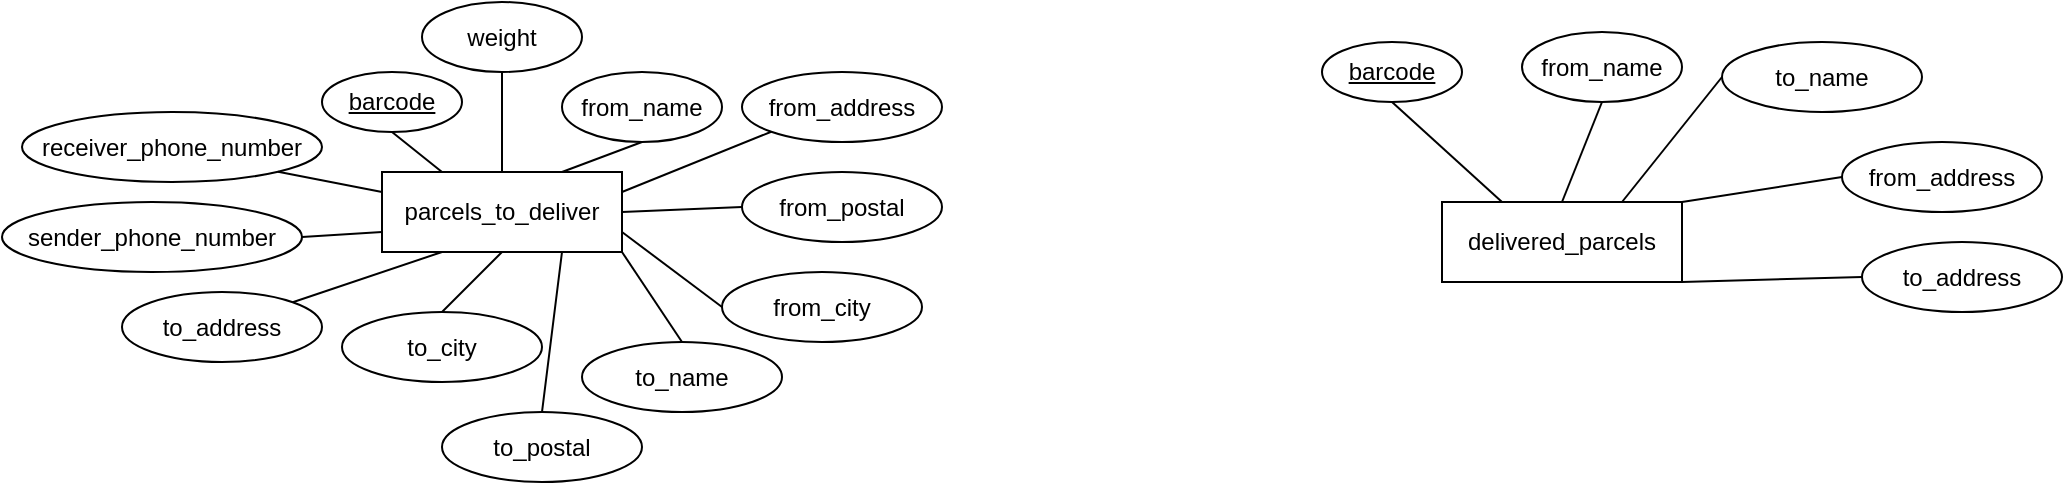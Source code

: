 <mxfile version="24.7.12">
  <diagram name="Seite-1" id="yl_nS6NoV1mKi05wx8sm">
    <mxGraphModel dx="1290" dy="596" grid="1" gridSize="10" guides="1" tooltips="1" connect="1" arrows="1" fold="1" page="1" pageScale="1" pageWidth="1169" pageHeight="827" math="0" shadow="0">
      <root>
        <mxCell id="0" />
        <mxCell id="1" parent="0" />
        <mxCell id="4-ZppeO4a1uy9IRK5gXB-1" value="parcels_to_deliver" style="rounded=0;whiteSpace=wrap;html=1;" vertex="1" parent="1">
          <mxGeometry x="240" y="145" width="120" height="40" as="geometry" />
        </mxCell>
        <mxCell id="4-ZppeO4a1uy9IRK5gXB-2" value="&lt;u&gt;barcode&lt;/u&gt;" style="ellipse;whiteSpace=wrap;html=1;" vertex="1" parent="1">
          <mxGeometry x="210" y="95" width="70" height="30" as="geometry" />
        </mxCell>
        <mxCell id="4-ZppeO4a1uy9IRK5gXB-3" value="" style="endArrow=none;html=1;rounded=0;entryX=0.5;entryY=1;entryDx=0;entryDy=0;exitX=0.25;exitY=0;exitDx=0;exitDy=0;" edge="1" parent="1" source="4-ZppeO4a1uy9IRK5gXB-1" target="4-ZppeO4a1uy9IRK5gXB-2">
          <mxGeometry width="50" height="50" relative="1" as="geometry">
            <mxPoint x="260" y="135" as="sourcePoint" />
            <mxPoint x="310" y="85" as="targetPoint" />
          </mxGeometry>
        </mxCell>
        <mxCell id="4-ZppeO4a1uy9IRK5gXB-4" value="weight" style="ellipse;whiteSpace=wrap;html=1;" vertex="1" parent="1">
          <mxGeometry x="260" y="60" width="80" height="35" as="geometry" />
        </mxCell>
        <mxCell id="4-ZppeO4a1uy9IRK5gXB-5" value="" style="endArrow=none;html=1;rounded=0;entryX=0.5;entryY=1;entryDx=0;entryDy=0;exitX=0.5;exitY=0;exitDx=0;exitDy=0;" edge="1" parent="1" source="4-ZppeO4a1uy9IRK5gXB-1" target="4-ZppeO4a1uy9IRK5gXB-4">
          <mxGeometry width="50" height="50" relative="1" as="geometry">
            <mxPoint x="470" y="145" as="sourcePoint" />
            <mxPoint x="520" y="95" as="targetPoint" />
          </mxGeometry>
        </mxCell>
        <mxCell id="4-ZppeO4a1uy9IRK5gXB-6" value="from_name" style="ellipse;whiteSpace=wrap;html=1;" vertex="1" parent="1">
          <mxGeometry x="330" y="95" width="80" height="35" as="geometry" />
        </mxCell>
        <mxCell id="4-ZppeO4a1uy9IRK5gXB-7" value="" style="endArrow=none;html=1;rounded=0;entryX=0.5;entryY=1;entryDx=0;entryDy=0;exitX=0.75;exitY=0;exitDx=0;exitDy=0;" edge="1" parent="1" source="4-ZppeO4a1uy9IRK5gXB-1" target="4-ZppeO4a1uy9IRK5gXB-6">
          <mxGeometry width="50" height="50" relative="1" as="geometry">
            <mxPoint x="340" y="160" as="sourcePoint" />
            <mxPoint x="340" y="95" as="targetPoint" />
          </mxGeometry>
        </mxCell>
        <mxCell id="4-ZppeO4a1uy9IRK5gXB-8" value="from_address" style="ellipse;whiteSpace=wrap;html=1;" vertex="1" parent="1">
          <mxGeometry x="420" y="95" width="100" height="35" as="geometry" />
        </mxCell>
        <mxCell id="4-ZppeO4a1uy9IRK5gXB-9" value="" style="endArrow=none;html=1;rounded=0;entryX=0;entryY=1;entryDx=0;entryDy=0;exitX=1;exitY=0.25;exitDx=0;exitDy=0;" edge="1" parent="1" source="4-ZppeO4a1uy9IRK5gXB-1" target="4-ZppeO4a1uy9IRK5gXB-8">
          <mxGeometry width="50" height="50" relative="1" as="geometry">
            <mxPoint x="340" y="155" as="sourcePoint" />
            <mxPoint x="400" y="105" as="targetPoint" />
          </mxGeometry>
        </mxCell>
        <mxCell id="4-ZppeO4a1uy9IRK5gXB-10" value="from_postal" style="ellipse;whiteSpace=wrap;html=1;" vertex="1" parent="1">
          <mxGeometry x="420" y="145" width="100" height="35" as="geometry" />
        </mxCell>
        <mxCell id="4-ZppeO4a1uy9IRK5gXB-11" value="from_city" style="ellipse;whiteSpace=wrap;html=1;" vertex="1" parent="1">
          <mxGeometry x="410" y="195" width="100" height="35" as="geometry" />
        </mxCell>
        <mxCell id="4-ZppeO4a1uy9IRK5gXB-12" value="to_name" style="ellipse;whiteSpace=wrap;html=1;" vertex="1" parent="1">
          <mxGeometry x="340" y="230" width="100" height="35" as="geometry" />
        </mxCell>
        <mxCell id="4-ZppeO4a1uy9IRK5gXB-13" value="to_address" style="ellipse;whiteSpace=wrap;html=1;" vertex="1" parent="1">
          <mxGeometry x="110" y="205" width="100" height="35" as="geometry" />
        </mxCell>
        <mxCell id="4-ZppeO4a1uy9IRK5gXB-14" value="to_postal" style="ellipse;whiteSpace=wrap;html=1;" vertex="1" parent="1">
          <mxGeometry x="270" y="265" width="100" height="35" as="geometry" />
        </mxCell>
        <mxCell id="4-ZppeO4a1uy9IRK5gXB-15" value="to_city" style="ellipse;whiteSpace=wrap;html=1;" vertex="1" parent="1">
          <mxGeometry x="220" y="215" width="100" height="35" as="geometry" />
        </mxCell>
        <mxCell id="4-ZppeO4a1uy9IRK5gXB-16" value="sender_phone_number" style="ellipse;whiteSpace=wrap;html=1;" vertex="1" parent="1">
          <mxGeometry x="50" y="160" width="150" height="35" as="geometry" />
        </mxCell>
        <mxCell id="4-ZppeO4a1uy9IRK5gXB-17" value="receiver_phone_number" style="ellipse;whiteSpace=wrap;html=1;" vertex="1" parent="1">
          <mxGeometry x="60" y="115" width="150" height="35" as="geometry" />
        </mxCell>
        <mxCell id="4-ZppeO4a1uy9IRK5gXB-18" value="" style="endArrow=none;html=1;rounded=0;entryX=1;entryY=1;entryDx=0;entryDy=0;exitX=0;exitY=0.25;exitDx=0;exitDy=0;" edge="1" parent="1" source="4-ZppeO4a1uy9IRK5gXB-1" target="4-ZppeO4a1uy9IRK5gXB-17">
          <mxGeometry width="50" height="50" relative="1" as="geometry">
            <mxPoint x="280" y="155" as="sourcePoint" />
            <mxPoint x="225" y="105" as="targetPoint" />
          </mxGeometry>
        </mxCell>
        <mxCell id="4-ZppeO4a1uy9IRK5gXB-19" value="" style="endArrow=none;html=1;rounded=0;entryX=1;entryY=0.5;entryDx=0;entryDy=0;exitX=0;exitY=0.75;exitDx=0;exitDy=0;" edge="1" parent="1" source="4-ZppeO4a1uy9IRK5gXB-1" target="4-ZppeO4a1uy9IRK5gXB-16">
          <mxGeometry width="50" height="50" relative="1" as="geometry">
            <mxPoint x="250" y="165" as="sourcePoint" />
            <mxPoint x="189" y="150" as="targetPoint" />
          </mxGeometry>
        </mxCell>
        <mxCell id="4-ZppeO4a1uy9IRK5gXB-20" value="" style="endArrow=none;html=1;rounded=0;entryX=1;entryY=0;entryDx=0;entryDy=0;exitX=0.25;exitY=1;exitDx=0;exitDy=0;" edge="1" parent="1" source="4-ZppeO4a1uy9IRK5gXB-1" target="4-ZppeO4a1uy9IRK5gXB-13">
          <mxGeometry width="50" height="50" relative="1" as="geometry">
            <mxPoint x="250" y="185" as="sourcePoint" />
            <mxPoint x="220" y="188" as="targetPoint" />
          </mxGeometry>
        </mxCell>
        <mxCell id="4-ZppeO4a1uy9IRK5gXB-21" value="" style="endArrow=none;html=1;rounded=0;entryX=0.5;entryY=0;entryDx=0;entryDy=0;exitX=0.5;exitY=1;exitDx=0;exitDy=0;" edge="1" parent="1" source="4-ZppeO4a1uy9IRK5gXB-1" target="4-ZppeO4a1uy9IRK5gXB-15">
          <mxGeometry width="50" height="50" relative="1" as="geometry">
            <mxPoint x="280" y="195" as="sourcePoint" />
            <mxPoint x="205" y="220" as="targetPoint" />
          </mxGeometry>
        </mxCell>
        <mxCell id="4-ZppeO4a1uy9IRK5gXB-22" value="" style="endArrow=none;html=1;rounded=0;entryX=0.5;entryY=0;entryDx=0;entryDy=0;exitX=0.75;exitY=1;exitDx=0;exitDy=0;" edge="1" parent="1" source="4-ZppeO4a1uy9IRK5gXB-1" target="4-ZppeO4a1uy9IRK5gXB-14">
          <mxGeometry width="50" height="50" relative="1" as="geometry">
            <mxPoint x="310" y="195" as="sourcePoint" />
            <mxPoint x="210" y="255" as="targetPoint" />
          </mxGeometry>
        </mxCell>
        <mxCell id="4-ZppeO4a1uy9IRK5gXB-23" value="" style="endArrow=none;html=1;rounded=0;entryX=0.5;entryY=0;entryDx=0;entryDy=0;exitX=1;exitY=1;exitDx=0;exitDy=0;" edge="1" parent="1" source="4-ZppeO4a1uy9IRK5gXB-1" target="4-ZppeO4a1uy9IRK5gXB-12">
          <mxGeometry width="50" height="50" relative="1" as="geometry">
            <mxPoint x="340" y="195" as="sourcePoint" />
            <mxPoint x="320" y="275" as="targetPoint" />
          </mxGeometry>
        </mxCell>
        <mxCell id="4-ZppeO4a1uy9IRK5gXB-24" value="" style="endArrow=none;html=1;rounded=0;entryX=0;entryY=0.5;entryDx=0;entryDy=0;exitX=1;exitY=0.75;exitDx=0;exitDy=0;" edge="1" parent="1" source="4-ZppeO4a1uy9IRK5gXB-1" target="4-ZppeO4a1uy9IRK5gXB-11">
          <mxGeometry width="50" height="50" relative="1" as="geometry">
            <mxPoint x="370" y="195" as="sourcePoint" />
            <mxPoint x="395" y="260" as="targetPoint" />
          </mxGeometry>
        </mxCell>
        <mxCell id="4-ZppeO4a1uy9IRK5gXB-25" value="" style="endArrow=none;html=1;rounded=0;entryX=1;entryY=0.5;entryDx=0;entryDy=0;exitX=0;exitY=0.5;exitDx=0;exitDy=0;" edge="1" parent="1" source="4-ZppeO4a1uy9IRK5gXB-10" target="4-ZppeO4a1uy9IRK5gXB-1">
          <mxGeometry width="50" height="50" relative="1" as="geometry">
            <mxPoint x="370" y="185" as="sourcePoint" />
            <mxPoint x="420" y="223" as="targetPoint" />
          </mxGeometry>
        </mxCell>
        <mxCell id="4-ZppeO4a1uy9IRK5gXB-26" value="delivered_parcels" style="rounded=0;whiteSpace=wrap;html=1;" vertex="1" parent="1">
          <mxGeometry x="770" y="160" width="120" height="40" as="geometry" />
        </mxCell>
        <mxCell id="4-ZppeO4a1uy9IRK5gXB-27" value="&lt;u&gt;barcode&lt;/u&gt;" style="ellipse;whiteSpace=wrap;html=1;" vertex="1" parent="1">
          <mxGeometry x="710" y="80" width="70" height="30" as="geometry" />
        </mxCell>
        <mxCell id="4-ZppeO4a1uy9IRK5gXB-28" value="" style="endArrow=none;html=1;rounded=0;entryX=0.5;entryY=1;entryDx=0;entryDy=0;exitX=0.25;exitY=0;exitDx=0;exitDy=0;" edge="1" parent="1" source="4-ZppeO4a1uy9IRK5gXB-26" target="4-ZppeO4a1uy9IRK5gXB-27">
          <mxGeometry width="50" height="50" relative="1" as="geometry">
            <mxPoint x="210" y="155" as="sourcePoint" />
            <mxPoint x="185" y="135" as="targetPoint" />
          </mxGeometry>
        </mxCell>
        <mxCell id="4-ZppeO4a1uy9IRK5gXB-29" value="from_name" style="ellipse;whiteSpace=wrap;html=1;" vertex="1" parent="1">
          <mxGeometry x="810" y="75" width="80" height="35" as="geometry" />
        </mxCell>
        <mxCell id="4-ZppeO4a1uy9IRK5gXB-30" value="to_name" style="ellipse;whiteSpace=wrap;html=1;" vertex="1" parent="1">
          <mxGeometry x="910" y="80" width="100" height="35" as="geometry" />
        </mxCell>
        <mxCell id="4-ZppeO4a1uy9IRK5gXB-31" value="from_address" style="ellipse;whiteSpace=wrap;html=1;" vertex="1" parent="1">
          <mxGeometry x="970" y="130" width="100" height="35" as="geometry" />
        </mxCell>
        <mxCell id="4-ZppeO4a1uy9IRK5gXB-32" value="to_address" style="ellipse;whiteSpace=wrap;html=1;" vertex="1" parent="1">
          <mxGeometry x="980" y="180" width="100" height="35" as="geometry" />
        </mxCell>
        <mxCell id="4-ZppeO4a1uy9IRK5gXB-33" value="" style="endArrow=none;html=1;rounded=0;entryX=0.5;entryY=1;entryDx=0;entryDy=0;exitX=0.5;exitY=0;exitDx=0;exitDy=0;" edge="1" parent="1" source="4-ZppeO4a1uy9IRK5gXB-26" target="4-ZppeO4a1uy9IRK5gXB-29">
          <mxGeometry width="50" height="50" relative="1" as="geometry">
            <mxPoint x="530" y="190" as="sourcePoint" />
            <mxPoint x="580" y="140" as="targetPoint" />
          </mxGeometry>
        </mxCell>
        <mxCell id="4-ZppeO4a1uy9IRK5gXB-34" value="" style="endArrow=none;html=1;rounded=0;entryX=0;entryY=0.5;entryDx=0;entryDy=0;exitX=0.75;exitY=0;exitDx=0;exitDy=0;" edge="1" parent="1" source="4-ZppeO4a1uy9IRK5gXB-26" target="4-ZppeO4a1uy9IRK5gXB-30">
          <mxGeometry width="50" height="50" relative="1" as="geometry">
            <mxPoint x="840" y="170" as="sourcePoint" />
            <mxPoint x="860" y="120" as="targetPoint" />
          </mxGeometry>
        </mxCell>
        <mxCell id="4-ZppeO4a1uy9IRK5gXB-35" value="" style="endArrow=none;html=1;rounded=0;entryX=0;entryY=0.5;entryDx=0;entryDy=0;exitX=1;exitY=0;exitDx=0;exitDy=0;" edge="1" parent="1" source="4-ZppeO4a1uy9IRK5gXB-26" target="4-ZppeO4a1uy9IRK5gXB-31">
          <mxGeometry width="50" height="50" relative="1" as="geometry">
            <mxPoint x="870" y="170" as="sourcePoint" />
            <mxPoint x="950" y="123" as="targetPoint" />
          </mxGeometry>
        </mxCell>
        <mxCell id="4-ZppeO4a1uy9IRK5gXB-36" value="" style="endArrow=none;html=1;rounded=0;entryX=0;entryY=0.5;entryDx=0;entryDy=0;exitX=1;exitY=1;exitDx=0;exitDy=0;" edge="1" parent="1" source="4-ZppeO4a1uy9IRK5gXB-26" target="4-ZppeO4a1uy9IRK5gXB-32">
          <mxGeometry width="50" height="50" relative="1" as="geometry">
            <mxPoint x="900" y="180" as="sourcePoint" />
            <mxPoint x="975" y="178" as="targetPoint" />
          </mxGeometry>
        </mxCell>
      </root>
    </mxGraphModel>
  </diagram>
</mxfile>
